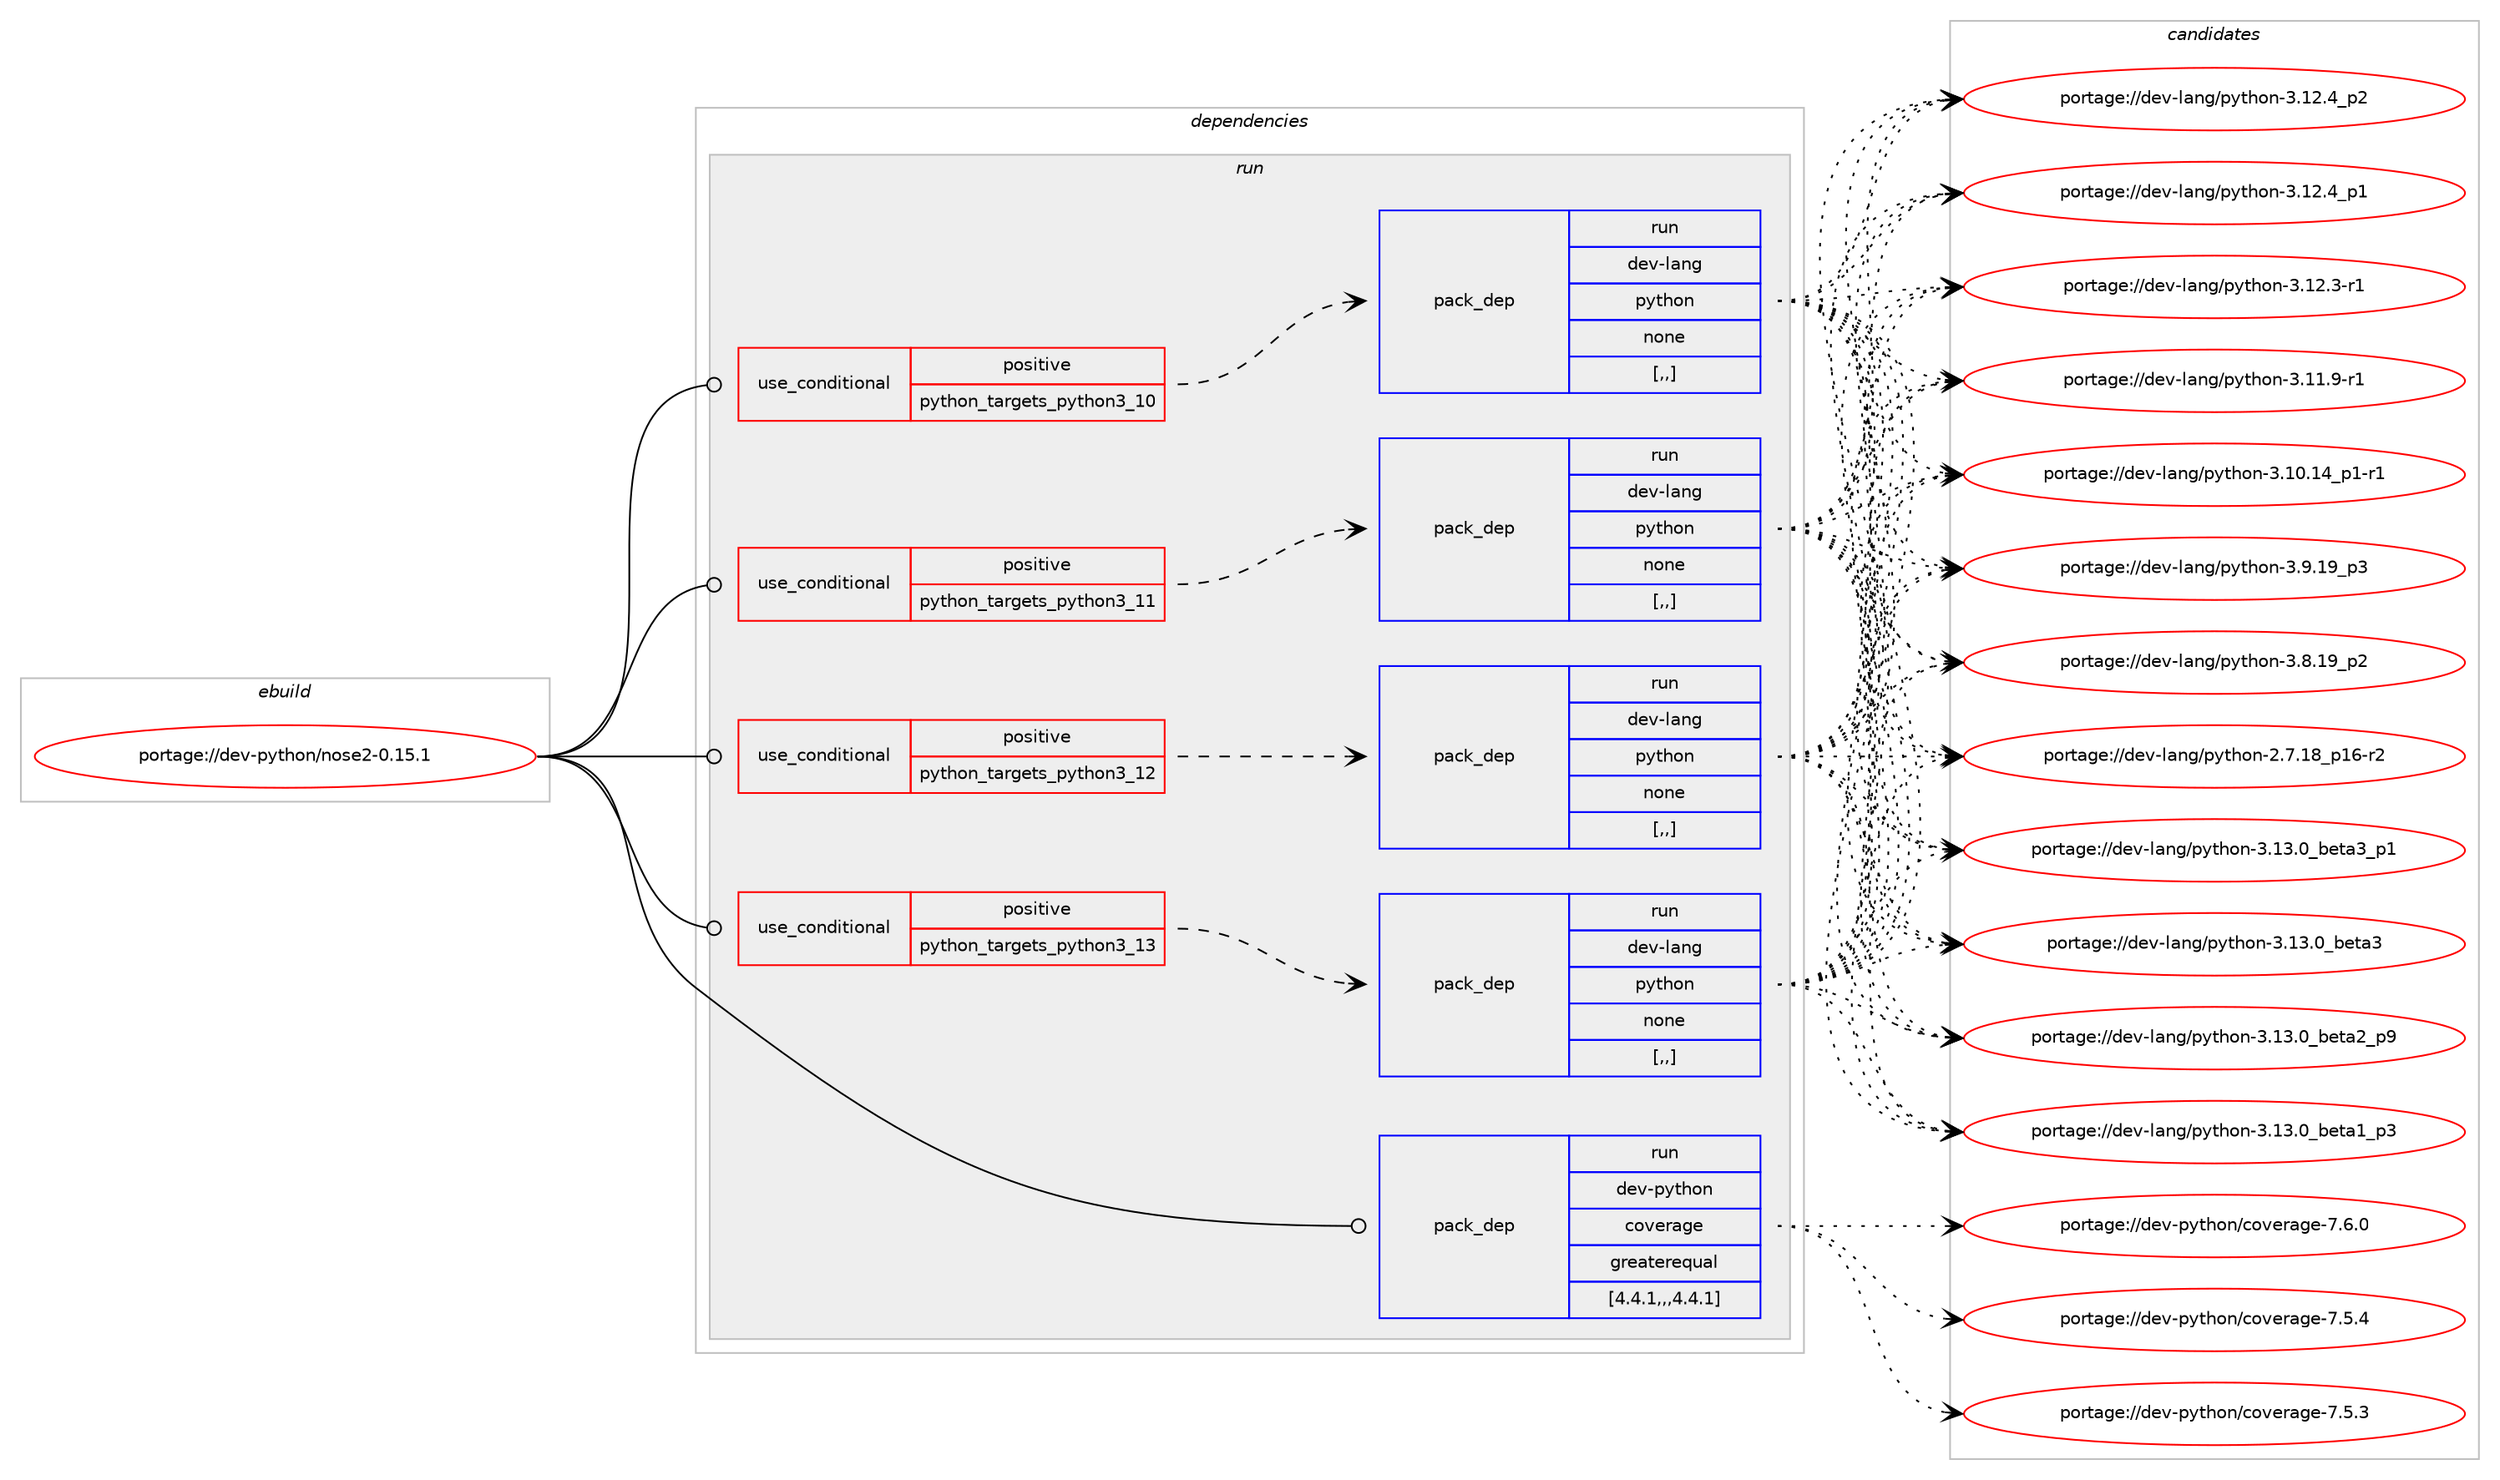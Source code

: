 digraph prolog {

# *************
# Graph options
# *************

newrank=true;
concentrate=true;
compound=true;
graph [rankdir=LR,fontname=Helvetica,fontsize=10,ranksep=1.5];#, ranksep=2.5, nodesep=0.2];
edge  [arrowhead=vee];
node  [fontname=Helvetica,fontsize=10];

# **********
# The ebuild
# **********

subgraph cluster_leftcol {
color=gray;
rank=same;
label=<<i>ebuild</i>>;
id [label="portage://dev-python/nose2-0.15.1", color=red, width=4, href="../dev-python/nose2-0.15.1.svg"];
}

# ****************
# The dependencies
# ****************

subgraph cluster_midcol {
color=gray;
label=<<i>dependencies</i>>;
subgraph cluster_compile {
fillcolor="#eeeeee";
style=filled;
label=<<i>compile</i>>;
}
subgraph cluster_compileandrun {
fillcolor="#eeeeee";
style=filled;
label=<<i>compile and run</i>>;
}
subgraph cluster_run {
fillcolor="#eeeeee";
style=filled;
label=<<i>run</i>>;
subgraph cond34926 {
dependency151468 [label=<<TABLE BORDER="0" CELLBORDER="1" CELLSPACING="0" CELLPADDING="4"><TR><TD ROWSPAN="3" CELLPADDING="10">use_conditional</TD></TR><TR><TD>positive</TD></TR><TR><TD>python_targets_python3_10</TD></TR></TABLE>>, shape=none, color=red];
subgraph pack115307 {
dependency151469 [label=<<TABLE BORDER="0" CELLBORDER="1" CELLSPACING="0" CELLPADDING="4" WIDTH="220"><TR><TD ROWSPAN="6" CELLPADDING="30">pack_dep</TD></TR><TR><TD WIDTH="110">run</TD></TR><TR><TD>dev-lang</TD></TR><TR><TD>python</TD></TR><TR><TD>none</TD></TR><TR><TD>[,,]</TD></TR></TABLE>>, shape=none, color=blue];
}
dependency151468:e -> dependency151469:w [weight=20,style="dashed",arrowhead="vee"];
}
id:e -> dependency151468:w [weight=20,style="solid",arrowhead="odot"];
subgraph cond34927 {
dependency151470 [label=<<TABLE BORDER="0" CELLBORDER="1" CELLSPACING="0" CELLPADDING="4"><TR><TD ROWSPAN="3" CELLPADDING="10">use_conditional</TD></TR><TR><TD>positive</TD></TR><TR><TD>python_targets_python3_11</TD></TR></TABLE>>, shape=none, color=red];
subgraph pack115308 {
dependency151471 [label=<<TABLE BORDER="0" CELLBORDER="1" CELLSPACING="0" CELLPADDING="4" WIDTH="220"><TR><TD ROWSPAN="6" CELLPADDING="30">pack_dep</TD></TR><TR><TD WIDTH="110">run</TD></TR><TR><TD>dev-lang</TD></TR><TR><TD>python</TD></TR><TR><TD>none</TD></TR><TR><TD>[,,]</TD></TR></TABLE>>, shape=none, color=blue];
}
dependency151470:e -> dependency151471:w [weight=20,style="dashed",arrowhead="vee"];
}
id:e -> dependency151470:w [weight=20,style="solid",arrowhead="odot"];
subgraph cond34928 {
dependency151472 [label=<<TABLE BORDER="0" CELLBORDER="1" CELLSPACING="0" CELLPADDING="4"><TR><TD ROWSPAN="3" CELLPADDING="10">use_conditional</TD></TR><TR><TD>positive</TD></TR><TR><TD>python_targets_python3_12</TD></TR></TABLE>>, shape=none, color=red];
subgraph pack115309 {
dependency151473 [label=<<TABLE BORDER="0" CELLBORDER="1" CELLSPACING="0" CELLPADDING="4" WIDTH="220"><TR><TD ROWSPAN="6" CELLPADDING="30">pack_dep</TD></TR><TR><TD WIDTH="110">run</TD></TR><TR><TD>dev-lang</TD></TR><TR><TD>python</TD></TR><TR><TD>none</TD></TR><TR><TD>[,,]</TD></TR></TABLE>>, shape=none, color=blue];
}
dependency151472:e -> dependency151473:w [weight=20,style="dashed",arrowhead="vee"];
}
id:e -> dependency151472:w [weight=20,style="solid",arrowhead="odot"];
subgraph cond34929 {
dependency151474 [label=<<TABLE BORDER="0" CELLBORDER="1" CELLSPACING="0" CELLPADDING="4"><TR><TD ROWSPAN="3" CELLPADDING="10">use_conditional</TD></TR><TR><TD>positive</TD></TR><TR><TD>python_targets_python3_13</TD></TR></TABLE>>, shape=none, color=red];
subgraph pack115310 {
dependency151475 [label=<<TABLE BORDER="0" CELLBORDER="1" CELLSPACING="0" CELLPADDING="4" WIDTH="220"><TR><TD ROWSPAN="6" CELLPADDING="30">pack_dep</TD></TR><TR><TD WIDTH="110">run</TD></TR><TR><TD>dev-lang</TD></TR><TR><TD>python</TD></TR><TR><TD>none</TD></TR><TR><TD>[,,]</TD></TR></TABLE>>, shape=none, color=blue];
}
dependency151474:e -> dependency151475:w [weight=20,style="dashed",arrowhead="vee"];
}
id:e -> dependency151474:w [weight=20,style="solid",arrowhead="odot"];
subgraph pack115311 {
dependency151476 [label=<<TABLE BORDER="0" CELLBORDER="1" CELLSPACING="0" CELLPADDING="4" WIDTH="220"><TR><TD ROWSPAN="6" CELLPADDING="30">pack_dep</TD></TR><TR><TD WIDTH="110">run</TD></TR><TR><TD>dev-python</TD></TR><TR><TD>coverage</TD></TR><TR><TD>greaterequal</TD></TR><TR><TD>[4.4.1,,,4.4.1]</TD></TR></TABLE>>, shape=none, color=blue];
}
id:e -> dependency151476:w [weight=20,style="solid",arrowhead="odot"];
}
}

# **************
# The candidates
# **************

subgraph cluster_choices {
rank=same;
color=gray;
label=<<i>candidates</i>>;

subgraph choice115307 {
color=black;
nodesep=1;
choice10010111845108971101034711212111610411111045514649514648959810111697519511249 [label="portage://dev-lang/python-3.13.0_beta3_p1", color=red, width=4,href="../dev-lang/python-3.13.0_beta3_p1.svg"];
choice1001011184510897110103471121211161041111104551464951464895981011169751 [label="portage://dev-lang/python-3.13.0_beta3", color=red, width=4,href="../dev-lang/python-3.13.0_beta3.svg"];
choice10010111845108971101034711212111610411111045514649514648959810111697509511257 [label="portage://dev-lang/python-3.13.0_beta2_p9", color=red, width=4,href="../dev-lang/python-3.13.0_beta2_p9.svg"];
choice10010111845108971101034711212111610411111045514649514648959810111697499511251 [label="portage://dev-lang/python-3.13.0_beta1_p3", color=red, width=4,href="../dev-lang/python-3.13.0_beta1_p3.svg"];
choice100101118451089711010347112121116104111110455146495046529511250 [label="portage://dev-lang/python-3.12.4_p2", color=red, width=4,href="../dev-lang/python-3.12.4_p2.svg"];
choice100101118451089711010347112121116104111110455146495046529511249 [label="portage://dev-lang/python-3.12.4_p1", color=red, width=4,href="../dev-lang/python-3.12.4_p1.svg"];
choice100101118451089711010347112121116104111110455146495046514511449 [label="portage://dev-lang/python-3.12.3-r1", color=red, width=4,href="../dev-lang/python-3.12.3-r1.svg"];
choice100101118451089711010347112121116104111110455146494946574511449 [label="portage://dev-lang/python-3.11.9-r1", color=red, width=4,href="../dev-lang/python-3.11.9-r1.svg"];
choice100101118451089711010347112121116104111110455146494846495295112494511449 [label="portage://dev-lang/python-3.10.14_p1-r1", color=red, width=4,href="../dev-lang/python-3.10.14_p1-r1.svg"];
choice100101118451089711010347112121116104111110455146574649579511251 [label="portage://dev-lang/python-3.9.19_p3", color=red, width=4,href="../dev-lang/python-3.9.19_p3.svg"];
choice100101118451089711010347112121116104111110455146564649579511250 [label="portage://dev-lang/python-3.8.19_p2", color=red, width=4,href="../dev-lang/python-3.8.19_p2.svg"];
choice100101118451089711010347112121116104111110455046554649569511249544511450 [label="portage://dev-lang/python-2.7.18_p16-r2", color=red, width=4,href="../dev-lang/python-2.7.18_p16-r2.svg"];
dependency151469:e -> choice10010111845108971101034711212111610411111045514649514648959810111697519511249:w [style=dotted,weight="100"];
dependency151469:e -> choice1001011184510897110103471121211161041111104551464951464895981011169751:w [style=dotted,weight="100"];
dependency151469:e -> choice10010111845108971101034711212111610411111045514649514648959810111697509511257:w [style=dotted,weight="100"];
dependency151469:e -> choice10010111845108971101034711212111610411111045514649514648959810111697499511251:w [style=dotted,weight="100"];
dependency151469:e -> choice100101118451089711010347112121116104111110455146495046529511250:w [style=dotted,weight="100"];
dependency151469:e -> choice100101118451089711010347112121116104111110455146495046529511249:w [style=dotted,weight="100"];
dependency151469:e -> choice100101118451089711010347112121116104111110455146495046514511449:w [style=dotted,weight="100"];
dependency151469:e -> choice100101118451089711010347112121116104111110455146494946574511449:w [style=dotted,weight="100"];
dependency151469:e -> choice100101118451089711010347112121116104111110455146494846495295112494511449:w [style=dotted,weight="100"];
dependency151469:e -> choice100101118451089711010347112121116104111110455146574649579511251:w [style=dotted,weight="100"];
dependency151469:e -> choice100101118451089711010347112121116104111110455146564649579511250:w [style=dotted,weight="100"];
dependency151469:e -> choice100101118451089711010347112121116104111110455046554649569511249544511450:w [style=dotted,weight="100"];
}
subgraph choice115308 {
color=black;
nodesep=1;
choice10010111845108971101034711212111610411111045514649514648959810111697519511249 [label="portage://dev-lang/python-3.13.0_beta3_p1", color=red, width=4,href="../dev-lang/python-3.13.0_beta3_p1.svg"];
choice1001011184510897110103471121211161041111104551464951464895981011169751 [label="portage://dev-lang/python-3.13.0_beta3", color=red, width=4,href="../dev-lang/python-3.13.0_beta3.svg"];
choice10010111845108971101034711212111610411111045514649514648959810111697509511257 [label="portage://dev-lang/python-3.13.0_beta2_p9", color=red, width=4,href="../dev-lang/python-3.13.0_beta2_p9.svg"];
choice10010111845108971101034711212111610411111045514649514648959810111697499511251 [label="portage://dev-lang/python-3.13.0_beta1_p3", color=red, width=4,href="../dev-lang/python-3.13.0_beta1_p3.svg"];
choice100101118451089711010347112121116104111110455146495046529511250 [label="portage://dev-lang/python-3.12.4_p2", color=red, width=4,href="../dev-lang/python-3.12.4_p2.svg"];
choice100101118451089711010347112121116104111110455146495046529511249 [label="portage://dev-lang/python-3.12.4_p1", color=red, width=4,href="../dev-lang/python-3.12.4_p1.svg"];
choice100101118451089711010347112121116104111110455146495046514511449 [label="portage://dev-lang/python-3.12.3-r1", color=red, width=4,href="../dev-lang/python-3.12.3-r1.svg"];
choice100101118451089711010347112121116104111110455146494946574511449 [label="portage://dev-lang/python-3.11.9-r1", color=red, width=4,href="../dev-lang/python-3.11.9-r1.svg"];
choice100101118451089711010347112121116104111110455146494846495295112494511449 [label="portage://dev-lang/python-3.10.14_p1-r1", color=red, width=4,href="../dev-lang/python-3.10.14_p1-r1.svg"];
choice100101118451089711010347112121116104111110455146574649579511251 [label="portage://dev-lang/python-3.9.19_p3", color=red, width=4,href="../dev-lang/python-3.9.19_p3.svg"];
choice100101118451089711010347112121116104111110455146564649579511250 [label="portage://dev-lang/python-3.8.19_p2", color=red, width=4,href="../dev-lang/python-3.8.19_p2.svg"];
choice100101118451089711010347112121116104111110455046554649569511249544511450 [label="portage://dev-lang/python-2.7.18_p16-r2", color=red, width=4,href="../dev-lang/python-2.7.18_p16-r2.svg"];
dependency151471:e -> choice10010111845108971101034711212111610411111045514649514648959810111697519511249:w [style=dotted,weight="100"];
dependency151471:e -> choice1001011184510897110103471121211161041111104551464951464895981011169751:w [style=dotted,weight="100"];
dependency151471:e -> choice10010111845108971101034711212111610411111045514649514648959810111697509511257:w [style=dotted,weight="100"];
dependency151471:e -> choice10010111845108971101034711212111610411111045514649514648959810111697499511251:w [style=dotted,weight="100"];
dependency151471:e -> choice100101118451089711010347112121116104111110455146495046529511250:w [style=dotted,weight="100"];
dependency151471:e -> choice100101118451089711010347112121116104111110455146495046529511249:w [style=dotted,weight="100"];
dependency151471:e -> choice100101118451089711010347112121116104111110455146495046514511449:w [style=dotted,weight="100"];
dependency151471:e -> choice100101118451089711010347112121116104111110455146494946574511449:w [style=dotted,weight="100"];
dependency151471:e -> choice100101118451089711010347112121116104111110455146494846495295112494511449:w [style=dotted,weight="100"];
dependency151471:e -> choice100101118451089711010347112121116104111110455146574649579511251:w [style=dotted,weight="100"];
dependency151471:e -> choice100101118451089711010347112121116104111110455146564649579511250:w [style=dotted,weight="100"];
dependency151471:e -> choice100101118451089711010347112121116104111110455046554649569511249544511450:w [style=dotted,weight="100"];
}
subgraph choice115309 {
color=black;
nodesep=1;
choice10010111845108971101034711212111610411111045514649514648959810111697519511249 [label="portage://dev-lang/python-3.13.0_beta3_p1", color=red, width=4,href="../dev-lang/python-3.13.0_beta3_p1.svg"];
choice1001011184510897110103471121211161041111104551464951464895981011169751 [label="portage://dev-lang/python-3.13.0_beta3", color=red, width=4,href="../dev-lang/python-3.13.0_beta3.svg"];
choice10010111845108971101034711212111610411111045514649514648959810111697509511257 [label="portage://dev-lang/python-3.13.0_beta2_p9", color=red, width=4,href="../dev-lang/python-3.13.0_beta2_p9.svg"];
choice10010111845108971101034711212111610411111045514649514648959810111697499511251 [label="portage://dev-lang/python-3.13.0_beta1_p3", color=red, width=4,href="../dev-lang/python-3.13.0_beta1_p3.svg"];
choice100101118451089711010347112121116104111110455146495046529511250 [label="portage://dev-lang/python-3.12.4_p2", color=red, width=4,href="../dev-lang/python-3.12.4_p2.svg"];
choice100101118451089711010347112121116104111110455146495046529511249 [label="portage://dev-lang/python-3.12.4_p1", color=red, width=4,href="../dev-lang/python-3.12.4_p1.svg"];
choice100101118451089711010347112121116104111110455146495046514511449 [label="portage://dev-lang/python-3.12.3-r1", color=red, width=4,href="../dev-lang/python-3.12.3-r1.svg"];
choice100101118451089711010347112121116104111110455146494946574511449 [label="portage://dev-lang/python-3.11.9-r1", color=red, width=4,href="../dev-lang/python-3.11.9-r1.svg"];
choice100101118451089711010347112121116104111110455146494846495295112494511449 [label="portage://dev-lang/python-3.10.14_p1-r1", color=red, width=4,href="../dev-lang/python-3.10.14_p1-r1.svg"];
choice100101118451089711010347112121116104111110455146574649579511251 [label="portage://dev-lang/python-3.9.19_p3", color=red, width=4,href="../dev-lang/python-3.9.19_p3.svg"];
choice100101118451089711010347112121116104111110455146564649579511250 [label="portage://dev-lang/python-3.8.19_p2", color=red, width=4,href="../dev-lang/python-3.8.19_p2.svg"];
choice100101118451089711010347112121116104111110455046554649569511249544511450 [label="portage://dev-lang/python-2.7.18_p16-r2", color=red, width=4,href="../dev-lang/python-2.7.18_p16-r2.svg"];
dependency151473:e -> choice10010111845108971101034711212111610411111045514649514648959810111697519511249:w [style=dotted,weight="100"];
dependency151473:e -> choice1001011184510897110103471121211161041111104551464951464895981011169751:w [style=dotted,weight="100"];
dependency151473:e -> choice10010111845108971101034711212111610411111045514649514648959810111697509511257:w [style=dotted,weight="100"];
dependency151473:e -> choice10010111845108971101034711212111610411111045514649514648959810111697499511251:w [style=dotted,weight="100"];
dependency151473:e -> choice100101118451089711010347112121116104111110455146495046529511250:w [style=dotted,weight="100"];
dependency151473:e -> choice100101118451089711010347112121116104111110455146495046529511249:w [style=dotted,weight="100"];
dependency151473:e -> choice100101118451089711010347112121116104111110455146495046514511449:w [style=dotted,weight="100"];
dependency151473:e -> choice100101118451089711010347112121116104111110455146494946574511449:w [style=dotted,weight="100"];
dependency151473:e -> choice100101118451089711010347112121116104111110455146494846495295112494511449:w [style=dotted,weight="100"];
dependency151473:e -> choice100101118451089711010347112121116104111110455146574649579511251:w [style=dotted,weight="100"];
dependency151473:e -> choice100101118451089711010347112121116104111110455146564649579511250:w [style=dotted,weight="100"];
dependency151473:e -> choice100101118451089711010347112121116104111110455046554649569511249544511450:w [style=dotted,weight="100"];
}
subgraph choice115310 {
color=black;
nodesep=1;
choice10010111845108971101034711212111610411111045514649514648959810111697519511249 [label="portage://dev-lang/python-3.13.0_beta3_p1", color=red, width=4,href="../dev-lang/python-3.13.0_beta3_p1.svg"];
choice1001011184510897110103471121211161041111104551464951464895981011169751 [label="portage://dev-lang/python-3.13.0_beta3", color=red, width=4,href="../dev-lang/python-3.13.0_beta3.svg"];
choice10010111845108971101034711212111610411111045514649514648959810111697509511257 [label="portage://dev-lang/python-3.13.0_beta2_p9", color=red, width=4,href="../dev-lang/python-3.13.0_beta2_p9.svg"];
choice10010111845108971101034711212111610411111045514649514648959810111697499511251 [label="portage://dev-lang/python-3.13.0_beta1_p3", color=red, width=4,href="../dev-lang/python-3.13.0_beta1_p3.svg"];
choice100101118451089711010347112121116104111110455146495046529511250 [label="portage://dev-lang/python-3.12.4_p2", color=red, width=4,href="../dev-lang/python-3.12.4_p2.svg"];
choice100101118451089711010347112121116104111110455146495046529511249 [label="portage://dev-lang/python-3.12.4_p1", color=red, width=4,href="../dev-lang/python-3.12.4_p1.svg"];
choice100101118451089711010347112121116104111110455146495046514511449 [label="portage://dev-lang/python-3.12.3-r1", color=red, width=4,href="../dev-lang/python-3.12.3-r1.svg"];
choice100101118451089711010347112121116104111110455146494946574511449 [label="portage://dev-lang/python-3.11.9-r1", color=red, width=4,href="../dev-lang/python-3.11.9-r1.svg"];
choice100101118451089711010347112121116104111110455146494846495295112494511449 [label="portage://dev-lang/python-3.10.14_p1-r1", color=red, width=4,href="../dev-lang/python-3.10.14_p1-r1.svg"];
choice100101118451089711010347112121116104111110455146574649579511251 [label="portage://dev-lang/python-3.9.19_p3", color=red, width=4,href="../dev-lang/python-3.9.19_p3.svg"];
choice100101118451089711010347112121116104111110455146564649579511250 [label="portage://dev-lang/python-3.8.19_p2", color=red, width=4,href="../dev-lang/python-3.8.19_p2.svg"];
choice100101118451089711010347112121116104111110455046554649569511249544511450 [label="portage://dev-lang/python-2.7.18_p16-r2", color=red, width=4,href="../dev-lang/python-2.7.18_p16-r2.svg"];
dependency151475:e -> choice10010111845108971101034711212111610411111045514649514648959810111697519511249:w [style=dotted,weight="100"];
dependency151475:e -> choice1001011184510897110103471121211161041111104551464951464895981011169751:w [style=dotted,weight="100"];
dependency151475:e -> choice10010111845108971101034711212111610411111045514649514648959810111697509511257:w [style=dotted,weight="100"];
dependency151475:e -> choice10010111845108971101034711212111610411111045514649514648959810111697499511251:w [style=dotted,weight="100"];
dependency151475:e -> choice100101118451089711010347112121116104111110455146495046529511250:w [style=dotted,weight="100"];
dependency151475:e -> choice100101118451089711010347112121116104111110455146495046529511249:w [style=dotted,weight="100"];
dependency151475:e -> choice100101118451089711010347112121116104111110455146495046514511449:w [style=dotted,weight="100"];
dependency151475:e -> choice100101118451089711010347112121116104111110455146494946574511449:w [style=dotted,weight="100"];
dependency151475:e -> choice100101118451089711010347112121116104111110455146494846495295112494511449:w [style=dotted,weight="100"];
dependency151475:e -> choice100101118451089711010347112121116104111110455146574649579511251:w [style=dotted,weight="100"];
dependency151475:e -> choice100101118451089711010347112121116104111110455146564649579511250:w [style=dotted,weight="100"];
dependency151475:e -> choice100101118451089711010347112121116104111110455046554649569511249544511450:w [style=dotted,weight="100"];
}
subgraph choice115311 {
color=black;
nodesep=1;
choice10010111845112121116104111110479911111810111497103101455546544648 [label="portage://dev-python/coverage-7.6.0", color=red, width=4,href="../dev-python/coverage-7.6.0.svg"];
choice10010111845112121116104111110479911111810111497103101455546534652 [label="portage://dev-python/coverage-7.5.4", color=red, width=4,href="../dev-python/coverage-7.5.4.svg"];
choice10010111845112121116104111110479911111810111497103101455546534651 [label="portage://dev-python/coverage-7.5.3", color=red, width=4,href="../dev-python/coverage-7.5.3.svg"];
dependency151476:e -> choice10010111845112121116104111110479911111810111497103101455546544648:w [style=dotted,weight="100"];
dependency151476:e -> choice10010111845112121116104111110479911111810111497103101455546534652:w [style=dotted,weight="100"];
dependency151476:e -> choice10010111845112121116104111110479911111810111497103101455546534651:w [style=dotted,weight="100"];
}
}

}
